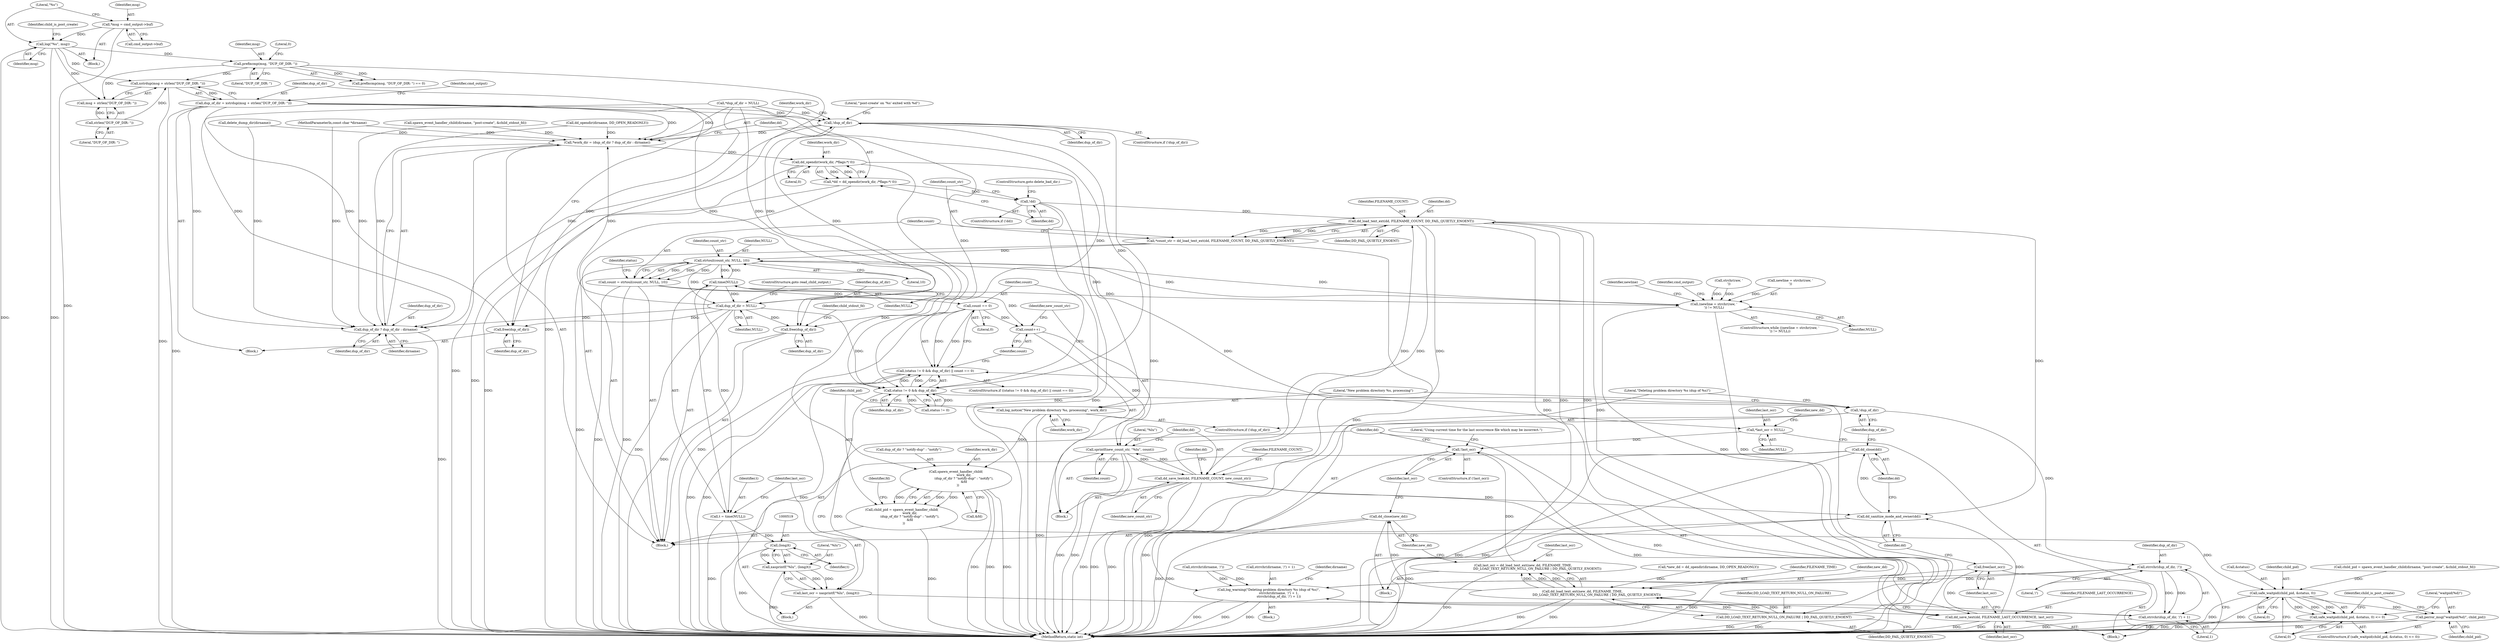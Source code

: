 digraph "0_abrt_8939398b82006ba1fec4ed491339fc075f43fc7c_0@API" {
"1000355" [label="(Call,xstrdup(msg + strlen(\"DUP_OF_DIR: \")))"];
"1000346" [label="(Call,prefixcmp(msg, \"DUP_OF_DIR: \"))"];
"1000339" [label="(Call,log(\"%s\", msg))"];
"1000334" [label="(Call,*msg = cmd_output->buf)"];
"1000358" [label="(Call,strlen(\"DUP_OF_DIR: \"))"];
"1000353" [label="(Call,dup_of_dir = xstrdup(msg + strlen(\"DUP_OF_DIR: \")))"];
"1000351" [label="(Call,free(dup_of_dir))"];
"1000405" [label="(Call,!dup_of_dir)"];
"1000415" [label="(Call,*work_dir = (dup_of_dir ? dup_of_dir : dirname))"];
"1000424" [label="(Call,dd_opendir(work_dir, /*flags:*/ 0))"];
"1000422" [label="(Call,*dd = dd_opendir(work_dir, /*flags:*/ 0))"];
"1000428" [label="(Call,!dd)"];
"1000434" [label="(Call,dd_load_text_ext(dd, FILENAME_COUNT, DD_FAIL_QUIETLY_ENOENT))"];
"1000432" [label="(Call,*count_str = dd_load_text_ext(dd, FILENAME_COUNT, DD_FAIL_QUIETLY_ENOENT))"];
"1000441" [label="(Call,strtoul(count_str, NULL, 10))"];
"1000318" [label="(Call,(newline = strchr(raw, '\n')) != NULL)"];
"1000439" [label="(Call,count = strtoul(count_str, NULL, 10))"];
"1000452" [label="(Call,count == 0)"];
"1000446" [label="(Call,(status != 0 && dup_of_dir) || count == 0)"];
"1000456" [label="(Call,count++)"];
"1000459" [label="(Call,sprintf(new_count_str, \"%lu\", count))"];
"1000463" [label="(Call,dd_save_text(dd, FILENAME_COUNT, new_count_str))"];
"1000521" [label="(Call,dd_save_text(dd, FILENAME_LAST_OCCURRENCE, last_ocr))"];
"1000525" [label="(Call,free(last_ocr))"];
"1000527" [label="(Call,dd_sanitize_mode_and_owner(dd))"];
"1000529" [label="(Call,dd_close(dd))"];
"1000483" [label="(Call,*last_ocr = NULL)"];
"1000504" [label="(Call,!last_ocr)"];
"1000512" [label="(Call,time(NULL))"];
"1000510" [label="(Call,t = time(NULL))"];
"1000518" [label="(Call,(long)t)"];
"1000516" [label="(Call,xasprintf(\"%lu\", (long)t))"];
"1000514" [label="(Call,last_ocr = xasprintf(\"%lu\", (long)t))"];
"1000574" [label="(Call,dup_of_dir = NULL)"];
"1000417" [label="(Call,dup_of_dir ? dup_of_dir : dirname)"];
"1000447" [label="(Call,status != 0 && dup_of_dir)"];
"1000532" [label="(Call,!dup_of_dir)"];
"1000547" [label="(Call,strrchr(dup_of_dir, '/'))"];
"1000539" [label="(Call,log_warning(\"Deleting problem directory %s (dup of %s)\",\n                    strrchr(dirname, '/') + 1,\n                    strrchr(dup_of_dir, '/') + 1))"];
"1000546" [label="(Call,strrchr(dup_of_dir, '/') + 1)"];
"1000587" [label="(Call,free(dup_of_dir))"];
"1000494" [label="(Call,DD_LOAD_TEXT_RETURN_NULL_ON_FAILURE | DD_FAIL_QUIETLY_ENOENT)"];
"1000491" [label="(Call,dd_load_text_ext(new_dd, FILENAME_TIME,\n                            DD_LOAD_TEXT_RETURN_NULL_ON_FAILURE | DD_FAIL_QUIETLY_ENOENT))"];
"1000489" [label="(Call,last_ocr = dd_load_text_ext(new_dd, FILENAME_TIME,\n                            DD_LOAD_TEXT_RETURN_NULL_ON_FAILURE | DD_FAIL_QUIETLY_ENOENT))"];
"1000497" [label="(Call,dd_close(new_dd))"];
"1000534" [label="(Call,log_notice(\"New problem directory %s, processing\", work_dir))"];
"1000556" [label="(Call,spawn_event_handler_child(\n                work_dir,\n                (dup_of_dir ? \"notify-dup\" : \"notify\"),\n                &fd\n    ))"];
"1000554" [label="(Call,child_pid = spawn_event_handler_child(\n                work_dir,\n                (dup_of_dir ? \"notify-dup\" : \"notify\"),\n                &fd\n    ))"];
"1000376" [label="(Call,safe_waitpid(child_pid, &status, 0))"];
"1000375" [label="(Call,safe_waitpid(child_pid, &status, 0) <= 0)"];
"1000382" [label="(Call,perror_msg(\"waitpid(%d)\", child_pid))"];
"1000440" [label="(Identifier,count)"];
"1000429" [label="(Identifier,dd)"];
"1000471" [label="(Identifier,dd)"];
"1000445" [label="(ControlStructure,if ((status != 0 && dup_of_dir) || count == 0))"];
"1000347" [label="(Identifier,msg)"];
"1000437" [label="(Identifier,DD_FAIL_QUIETLY_ENOENT)"];
"1000447" [label="(Call,status != 0 && dup_of_dir)"];
"1000349" [label="(Literal,0)"];
"1000514" [label="(Call,last_ocr = xasprintf(\"%lu\", (long)t))"];
"1000419" [label="(Identifier,dup_of_dir)"];
"1000558" [label="(Call,dup_of_dir ? \"notify-dup\" : \"notify\")"];
"1000530" [label="(Identifier,dd)"];
"1000531" [label="(ControlStructure,if (!dup_of_dir))"];
"1000452" [label="(Call,count == 0)"];
"1000435" [label="(Identifier,dd)"];
"1000495" [label="(Identifier,DD_LOAD_TEXT_RETURN_NULL_ON_FAILURE)"];
"1000464" [label="(Identifier,dd)"];
"1000510" [label="(Call,t = time(NULL))"];
"1000550" [label="(Literal,1)"];
"1000417" [label="(Call,dup_of_dir ? dup_of_dir : dirname)"];
"1000453" [label="(Identifier,count)"];
"1000577" [label="(ControlStructure,goto read_child_output;)"];
"1000404" [label="(ControlStructure,if (!dup_of_dir))"];
"1000513" [label="(Identifier,NULL)"];
"1000354" [label="(Identifier,dup_of_dir)"];
"1000590" [label="(Identifier,child_stdout_fd)"];
"1000423" [label="(Identifier,dd)"];
"1000442" [label="(Identifier,count_str)"];
"1000433" [label="(Identifier,count_str)"];
"1000528" [label="(Identifier,dd)"];
"1000351" [label="(Call,free(dup_of_dir))"];
"1000444" [label="(Literal,10)"];
"1000336" [label="(Call,cmd_output->buf)"];
"1000335" [label="(Identifier,msg)"];
"1000533" [label="(Identifier,dup_of_dir)"];
"1000588" [label="(Identifier,dup_of_dir)"];
"1000529" [label="(Call,dd_close(dd))"];
"1000489" [label="(Call,last_ocr = dd_load_text_ext(new_dd, FILENAME_TIME,\n                            DD_LOAD_TEXT_RETURN_NULL_ON_FAILURE | DD_FAIL_QUIETLY_ENOENT))"];
"1000522" [label="(Identifier,dd)"];
"1000593" [label="(MethodReturn,static int)"];
"1000345" [label="(Call,prefixcmp(msg, \"DUP_OF_DIR: \") == 0)"];
"1000565" [label="(Identifier,fd)"];
"1000268" [label="(Call,spawn_event_handler_child(dirname, \"post-create\", &child_stdout_fd))"];
"1000383" [label="(Literal,\"waitpid(%d)\")"];
"1000353" [label="(Call,dup_of_dir = xstrdup(msg + strlen(\"DUP_OF_DIR: \")))"];
"1000462" [label="(Identifier,count)"];
"1000524" [label="(Identifier,last_ocr)"];
"1000574" [label="(Call,dup_of_dir = NULL)"];
"1000475" [label="(Block,)"];
"1000339" [label="(Call,log(\"%s\", msg))"];
"1000532" [label="(Call,!dup_of_dir)"];
"1000477" [label="(Call,*new_dd = dd_opendir(dirname, DD_OPEN_READONLY))"];
"1000493" [label="(Identifier,FILENAME_TIME)"];
"1000546" [label="(Call,strrchr(dup_of_dir, '/') + 1)"];
"1000430" [label="(ControlStructure,goto delete_bad_dir;)"];
"1000575" [label="(Identifier,dup_of_dir)"];
"1000548" [label="(Identifier,dup_of_dir)"];
"1000425" [label="(Identifier,work_dir)"];
"1000460" [label="(Identifier,new_count_str)"];
"1000378" [label="(Call,&status)"];
"1000135" [label="(Block,)"];
"1000505" [label="(Identifier,last_ocr)"];
"1000525" [label="(Call,free(last_ocr))"];
"1000355" [label="(Call,xstrdup(msg + strlen(\"DUP_OF_DIR: \")))"];
"1000427" [label="(ControlStructure,if (!dd))"];
"1000555" [label="(Identifier,child_pid)"];
"1000521" [label="(Call,dd_save_text(dd, FILENAME_LAST_OCCURRENCE, last_ocr))"];
"1000520" [label="(Identifier,t)"];
"1000556" [label="(Call,spawn_event_handler_child(\n                work_dir,\n                (dup_of_dir ? \"notify-dup\" : \"notify\"),\n                &fd\n    ))"];
"1000328" [label="(Identifier,newline)"];
"1000382" [label="(Call,perror_msg(\"waitpid(%d)\", child_pid))"];
"1000448" [label="(Call,status != 0)"];
"1000516" [label="(Call,xasprintf(\"%lu\", (long)t))"];
"1000527" [label="(Call,dd_sanitize_mode_and_owner(dd))"];
"1000538" [label="(Block,)"];
"1000409" [label="(Literal,\"'post-create' on '%s' exited with %d\")"];
"1000547" [label="(Call,strrchr(dup_of_dir, '/'))"];
"1000334" [label="(Call,*msg = cmd_output->buf)"];
"1000526" [label="(Identifier,last_ocr)"];
"1000348" [label="(Literal,\"DUP_OF_DIR: \")"];
"1000317" [label="(ControlStructure,while ((newline = strchr(raw, '\n')) != NULL))"];
"1000485" [label="(Identifier,NULL)"];
"1000490" [label="(Identifier,last_ocr)"];
"1000557" [label="(Identifier,work_dir)"];
"1000368" [label="(Identifier,cmd_output)"];
"1000496" [label="(Identifier,DD_FAIL_QUIETLY_ENOENT)"];
"1000483" [label="(Call,*last_ocr = NULL)"];
"1000536" [label="(Identifier,work_dir)"];
"1000377" [label="(Identifier,child_pid)"];
"1000540" [label="(Literal,\"Deleting problem directory %s (dup of %s)\")"];
"1000492" [label="(Identifier,new_dd)"];
"1000134" [label="(MethodParameterIn,const char *dirname)"];
"1000535" [label="(Literal,\"New problem directory %s, processing\")"];
"1000512" [label="(Call,time(NULL))"];
"1000465" [label="(Identifier,FILENAME_COUNT)"];
"1000497" [label="(Call,dd_close(new_dd))"];
"1000375" [label="(Call,safe_waitpid(child_pid, &status, 0) <= 0)"];
"1000420" [label="(Identifier,dirname)"];
"1000376" [label="(Call,safe_waitpid(child_pid, &status, 0))"];
"1000498" [label="(Identifier,new_dd)"];
"1000484" [label="(Identifier,last_ocr)"];
"1000549" [label="(Literal,'/')"];
"1000504" [label="(Call,!last_ocr)"];
"1000506" [label="(Block,)"];
"1000454" [label="(Literal,0)"];
"1000387" [label="(Identifier,child_is_post_create)"];
"1000384" [label="(Identifier,child_pid)"];
"1000318" [label="(Call,(newline = strchr(raw, '\n')) != NULL)"];
"1000461" [label="(Literal,\"%lu\")"];
"1000415" [label="(Call,*work_dir = (dup_of_dir ? dup_of_dir : dirname))"];
"1000443" [label="(Identifier,NULL)"];
"1000321" [label="(Call,strchr(raw, '\n'))"];
"1000446" [label="(Call,(status != 0 && dup_of_dir) || count == 0)"];
"1000539" [label="(Call,log_warning(\"Deleting problem directory %s (dup of %s)\",\n                    strrchr(dirname, '/') + 1,\n                    strrchr(dup_of_dir, '/') + 1))"];
"1000491" [label="(Call,dd_load_text_ext(new_dd, FILENAME_TIME,\n                            DD_LOAD_TEXT_RETURN_NULL_ON_FAILURE | DD_FAIL_QUIETLY_ENOENT))"];
"1000479" [label="(Call,dd_opendir(dirname, DD_OPEN_READONLY))"];
"1000463" [label="(Call,dd_save_text(dd, FILENAME_COUNT, new_count_str))"];
"1000325" [label="(Block,)"];
"1000416" [label="(Identifier,work_dir)"];
"1000487" [label="(Identifier,new_dd)"];
"1000508" [label="(Literal,\"Using current time for the last occurrence file which may be incorrect.\")"];
"1000405" [label="(Call,!dup_of_dir)"];
"1000426" [label="(Literal,0)"];
"1000441" [label="(Call,strtoul(count_str, NULL, 10))"];
"1000523" [label="(Identifier,FILENAME_LAST_OCCURRENCE)"];
"1000436" [label="(Identifier,FILENAME_COUNT)"];
"1000324" [label="(Identifier,NULL)"];
"1000466" [label="(Identifier,new_count_str)"];
"1000380" [label="(Literal,0)"];
"1000451" [label="(Identifier,dup_of_dir)"];
"1000449" [label="(Identifier,status)"];
"1000381" [label="(Literal,0)"];
"1000358" [label="(Call,strlen(\"DUP_OF_DIR: \"))"];
"1000356" [label="(Call,msg + strlen(\"DUP_OF_DIR: \"))"];
"1000432" [label="(Call,*count_str = dd_load_text_ext(dd, FILENAME_COUNT, DD_FAIL_QUIETLY_ENOENT))"];
"1000374" [label="(ControlStructure,if (safe_waitpid(child_pid, &status, 0) <= 0))"];
"1000406" [label="(Identifier,dup_of_dir)"];
"1000459" [label="(Call,sprintf(new_count_str, \"%lu\", count))"];
"1000554" [label="(Call,child_pid = spawn_event_handler_child(\n                work_dir,\n                (dup_of_dir ? \"notify-dup\" : \"notify\"),\n                &fd\n    ))"];
"1000517" [label="(Literal,\"%lu\")"];
"1000541" [label="(Call,strrchr(dirname, '/') + 1)"];
"1000552" [label="(Identifier,dirname)"];
"1000274" [label="(Call,*dup_of_dir = NULL)"];
"1000428" [label="(Call,!dd)"];
"1000503" [label="(ControlStructure,if (!last_ocr))"];
"1000418" [label="(Identifier,dup_of_dir)"];
"1000542" [label="(Call,strrchr(dirname, '/'))"];
"1000456" [label="(Call,count++)"];
"1000455" [label="(Block,)"];
"1000515" [label="(Identifier,last_ocr)"];
"1000439" [label="(Call,count = strtoul(count_str, NULL, 10))"];
"1000341" [label="(Identifier,msg)"];
"1000340" [label="(Literal,\"%s\")"];
"1000518" [label="(Call,(long)t)"];
"1000350" [label="(Block,)"];
"1000457" [label="(Identifier,count)"];
"1000266" [label="(Call,child_pid = spawn_event_handler_child(dirname, \"post-create\", &child_stdout_fd))"];
"1000424" [label="(Call,dd_opendir(work_dir, /*flags:*/ 0))"];
"1000359" [label="(Literal,\"DUP_OF_DIR: \")"];
"1000534" [label="(Call,log_notice(\"New problem directory %s, processing\", work_dir))"];
"1000576" [label="(Identifier,NULL)"];
"1000551" [label="(Call,delete_dump_dir(dirname))"];
"1000488" [label="(Block,)"];
"1000511" [label="(Identifier,t)"];
"1000422" [label="(Call,*dd = dd_opendir(work_dir, /*flags:*/ 0))"];
"1000319" [label="(Call,newline = strchr(raw, '\n'))"];
"1000352" [label="(Identifier,dup_of_dir)"];
"1000346" [label="(Call,prefixcmp(msg, \"DUP_OF_DIR: \"))"];
"1000361" [label="(Identifier,cmd_output)"];
"1000494" [label="(Call,DD_LOAD_TEXT_RETURN_NULL_ON_FAILURE | DD_FAIL_QUIETLY_ENOENT)"];
"1000562" [label="(Call,&fd)"];
"1000587" [label="(Call,free(dup_of_dir))"];
"1000434" [label="(Call,dd_load_text_ext(dd, FILENAME_COUNT, DD_FAIL_QUIETLY_ENOENT))"];
"1000344" [label="(Identifier,child_is_post_create)"];
"1000355" -> "1000353"  [label="AST: "];
"1000355" -> "1000356"  [label="CFG: "];
"1000356" -> "1000355"  [label="AST: "];
"1000353" -> "1000355"  [label="CFG: "];
"1000355" -> "1000593"  [label="DDG: "];
"1000355" -> "1000353"  [label="DDG: "];
"1000346" -> "1000355"  [label="DDG: "];
"1000339" -> "1000355"  [label="DDG: "];
"1000358" -> "1000355"  [label="DDG: "];
"1000346" -> "1000345"  [label="AST: "];
"1000346" -> "1000348"  [label="CFG: "];
"1000347" -> "1000346"  [label="AST: "];
"1000348" -> "1000346"  [label="AST: "];
"1000349" -> "1000346"  [label="CFG: "];
"1000346" -> "1000593"  [label="DDG: "];
"1000346" -> "1000345"  [label="DDG: "];
"1000346" -> "1000345"  [label="DDG: "];
"1000339" -> "1000346"  [label="DDG: "];
"1000346" -> "1000356"  [label="DDG: "];
"1000339" -> "1000325"  [label="AST: "];
"1000339" -> "1000341"  [label="CFG: "];
"1000340" -> "1000339"  [label="AST: "];
"1000341" -> "1000339"  [label="AST: "];
"1000344" -> "1000339"  [label="CFG: "];
"1000339" -> "1000593"  [label="DDG: "];
"1000339" -> "1000593"  [label="DDG: "];
"1000334" -> "1000339"  [label="DDG: "];
"1000339" -> "1000356"  [label="DDG: "];
"1000334" -> "1000325"  [label="AST: "];
"1000334" -> "1000336"  [label="CFG: "];
"1000335" -> "1000334"  [label="AST: "];
"1000336" -> "1000334"  [label="AST: "];
"1000340" -> "1000334"  [label="CFG: "];
"1000334" -> "1000593"  [label="DDG: "];
"1000358" -> "1000356"  [label="AST: "];
"1000358" -> "1000359"  [label="CFG: "];
"1000359" -> "1000358"  [label="AST: "];
"1000356" -> "1000358"  [label="CFG: "];
"1000358" -> "1000356"  [label="DDG: "];
"1000353" -> "1000350"  [label="AST: "];
"1000354" -> "1000353"  [label="AST: "];
"1000361" -> "1000353"  [label="CFG: "];
"1000353" -> "1000593"  [label="DDG: "];
"1000353" -> "1000351"  [label="DDG: "];
"1000353" -> "1000405"  [label="DDG: "];
"1000353" -> "1000415"  [label="DDG: "];
"1000353" -> "1000417"  [label="DDG: "];
"1000353" -> "1000447"  [label="DDG: "];
"1000353" -> "1000587"  [label="DDG: "];
"1000351" -> "1000350"  [label="AST: "];
"1000351" -> "1000352"  [label="CFG: "];
"1000352" -> "1000351"  [label="AST: "];
"1000354" -> "1000351"  [label="CFG: "];
"1000574" -> "1000351"  [label="DDG: "];
"1000274" -> "1000351"  [label="DDG: "];
"1000405" -> "1000404"  [label="AST: "];
"1000405" -> "1000406"  [label="CFG: "];
"1000406" -> "1000405"  [label="AST: "];
"1000409" -> "1000405"  [label="CFG: "];
"1000416" -> "1000405"  [label="CFG: "];
"1000405" -> "1000593"  [label="DDG: "];
"1000574" -> "1000405"  [label="DDG: "];
"1000274" -> "1000405"  [label="DDG: "];
"1000405" -> "1000415"  [label="DDG: "];
"1000405" -> "1000417"  [label="DDG: "];
"1000405" -> "1000447"  [label="DDG: "];
"1000405" -> "1000587"  [label="DDG: "];
"1000415" -> "1000135"  [label="AST: "];
"1000415" -> "1000417"  [label="CFG: "];
"1000416" -> "1000415"  [label="AST: "];
"1000417" -> "1000415"  [label="AST: "];
"1000423" -> "1000415"  [label="CFG: "];
"1000415" -> "1000593"  [label="DDG: "];
"1000574" -> "1000415"  [label="DDG: "];
"1000274" -> "1000415"  [label="DDG: "];
"1000268" -> "1000415"  [label="DDG: "];
"1000479" -> "1000415"  [label="DDG: "];
"1000551" -> "1000415"  [label="DDG: "];
"1000134" -> "1000415"  [label="DDG: "];
"1000415" -> "1000424"  [label="DDG: "];
"1000424" -> "1000422"  [label="AST: "];
"1000424" -> "1000426"  [label="CFG: "];
"1000425" -> "1000424"  [label="AST: "];
"1000426" -> "1000424"  [label="AST: "];
"1000422" -> "1000424"  [label="CFG: "];
"1000424" -> "1000593"  [label="DDG: "];
"1000424" -> "1000422"  [label="DDG: "];
"1000424" -> "1000422"  [label="DDG: "];
"1000424" -> "1000534"  [label="DDG: "];
"1000424" -> "1000556"  [label="DDG: "];
"1000422" -> "1000135"  [label="AST: "];
"1000423" -> "1000422"  [label="AST: "];
"1000429" -> "1000422"  [label="CFG: "];
"1000422" -> "1000593"  [label="DDG: "];
"1000422" -> "1000428"  [label="DDG: "];
"1000428" -> "1000427"  [label="AST: "];
"1000428" -> "1000429"  [label="CFG: "];
"1000429" -> "1000428"  [label="AST: "];
"1000430" -> "1000428"  [label="CFG: "];
"1000433" -> "1000428"  [label="CFG: "];
"1000428" -> "1000593"  [label="DDG: "];
"1000428" -> "1000593"  [label="DDG: "];
"1000428" -> "1000434"  [label="DDG: "];
"1000434" -> "1000432"  [label="AST: "];
"1000434" -> "1000437"  [label="CFG: "];
"1000435" -> "1000434"  [label="AST: "];
"1000436" -> "1000434"  [label="AST: "];
"1000437" -> "1000434"  [label="AST: "];
"1000432" -> "1000434"  [label="CFG: "];
"1000434" -> "1000593"  [label="DDG: "];
"1000434" -> "1000593"  [label="DDG: "];
"1000434" -> "1000432"  [label="DDG: "];
"1000434" -> "1000432"  [label="DDG: "];
"1000434" -> "1000432"  [label="DDG: "];
"1000463" -> "1000434"  [label="DDG: "];
"1000494" -> "1000434"  [label="DDG: "];
"1000434" -> "1000463"  [label="DDG: "];
"1000434" -> "1000463"  [label="DDG: "];
"1000434" -> "1000494"  [label="DDG: "];
"1000434" -> "1000527"  [label="DDG: "];
"1000432" -> "1000135"  [label="AST: "];
"1000433" -> "1000432"  [label="AST: "];
"1000440" -> "1000432"  [label="CFG: "];
"1000432" -> "1000593"  [label="DDG: "];
"1000432" -> "1000441"  [label="DDG: "];
"1000441" -> "1000439"  [label="AST: "];
"1000441" -> "1000444"  [label="CFG: "];
"1000442" -> "1000441"  [label="AST: "];
"1000443" -> "1000441"  [label="AST: "];
"1000444" -> "1000441"  [label="AST: "];
"1000439" -> "1000441"  [label="CFG: "];
"1000441" -> "1000593"  [label="DDG: "];
"1000441" -> "1000318"  [label="DDG: "];
"1000441" -> "1000439"  [label="DDG: "];
"1000441" -> "1000439"  [label="DDG: "];
"1000441" -> "1000439"  [label="DDG: "];
"1000318" -> "1000441"  [label="DDG: "];
"1000512" -> "1000441"  [label="DDG: "];
"1000441" -> "1000483"  [label="DDG: "];
"1000441" -> "1000512"  [label="DDG: "];
"1000441" -> "1000574"  [label="DDG: "];
"1000318" -> "1000317"  [label="AST: "];
"1000318" -> "1000324"  [label="CFG: "];
"1000319" -> "1000318"  [label="AST: "];
"1000324" -> "1000318"  [label="AST: "];
"1000328" -> "1000318"  [label="CFG: "];
"1000368" -> "1000318"  [label="CFG: "];
"1000318" -> "1000593"  [label="DDG: "];
"1000318" -> "1000593"  [label="DDG: "];
"1000319" -> "1000318"  [label="DDG: "];
"1000321" -> "1000318"  [label="DDG: "];
"1000321" -> "1000318"  [label="DDG: "];
"1000512" -> "1000318"  [label="DDG: "];
"1000439" -> "1000135"  [label="AST: "];
"1000440" -> "1000439"  [label="AST: "];
"1000449" -> "1000439"  [label="CFG: "];
"1000439" -> "1000593"  [label="DDG: "];
"1000439" -> "1000593"  [label="DDG: "];
"1000439" -> "1000452"  [label="DDG: "];
"1000439" -> "1000456"  [label="DDG: "];
"1000452" -> "1000446"  [label="AST: "];
"1000452" -> "1000454"  [label="CFG: "];
"1000453" -> "1000452"  [label="AST: "];
"1000454" -> "1000452"  [label="AST: "];
"1000446" -> "1000452"  [label="CFG: "];
"1000452" -> "1000593"  [label="DDG: "];
"1000452" -> "1000446"  [label="DDG: "];
"1000452" -> "1000446"  [label="DDG: "];
"1000452" -> "1000456"  [label="DDG: "];
"1000446" -> "1000445"  [label="AST: "];
"1000446" -> "1000447"  [label="CFG: "];
"1000447" -> "1000446"  [label="AST: "];
"1000457" -> "1000446"  [label="CFG: "];
"1000528" -> "1000446"  [label="CFG: "];
"1000446" -> "1000593"  [label="DDG: "];
"1000446" -> "1000593"  [label="DDG: "];
"1000446" -> "1000593"  [label="DDG: "];
"1000447" -> "1000446"  [label="DDG: "];
"1000447" -> "1000446"  [label="DDG: "];
"1000456" -> "1000455"  [label="AST: "];
"1000456" -> "1000457"  [label="CFG: "];
"1000457" -> "1000456"  [label="AST: "];
"1000460" -> "1000456"  [label="CFG: "];
"1000456" -> "1000459"  [label="DDG: "];
"1000459" -> "1000455"  [label="AST: "];
"1000459" -> "1000462"  [label="CFG: "];
"1000460" -> "1000459"  [label="AST: "];
"1000461" -> "1000459"  [label="AST: "];
"1000462" -> "1000459"  [label="AST: "];
"1000464" -> "1000459"  [label="CFG: "];
"1000459" -> "1000593"  [label="DDG: "];
"1000459" -> "1000593"  [label="DDG: "];
"1000463" -> "1000459"  [label="DDG: "];
"1000459" -> "1000463"  [label="DDG: "];
"1000463" -> "1000455"  [label="AST: "];
"1000463" -> "1000466"  [label="CFG: "];
"1000464" -> "1000463"  [label="AST: "];
"1000465" -> "1000463"  [label="AST: "];
"1000466" -> "1000463"  [label="AST: "];
"1000471" -> "1000463"  [label="CFG: "];
"1000463" -> "1000593"  [label="DDG: "];
"1000463" -> "1000593"  [label="DDG: "];
"1000463" -> "1000593"  [label="DDG: "];
"1000463" -> "1000521"  [label="DDG: "];
"1000463" -> "1000527"  [label="DDG: "];
"1000521" -> "1000475"  [label="AST: "];
"1000521" -> "1000524"  [label="CFG: "];
"1000522" -> "1000521"  [label="AST: "];
"1000523" -> "1000521"  [label="AST: "];
"1000524" -> "1000521"  [label="AST: "];
"1000526" -> "1000521"  [label="CFG: "];
"1000521" -> "1000593"  [label="DDG: "];
"1000521" -> "1000593"  [label="DDG: "];
"1000514" -> "1000521"  [label="DDG: "];
"1000504" -> "1000521"  [label="DDG: "];
"1000521" -> "1000525"  [label="DDG: "];
"1000521" -> "1000527"  [label="DDG: "];
"1000525" -> "1000475"  [label="AST: "];
"1000525" -> "1000526"  [label="CFG: "];
"1000526" -> "1000525"  [label="AST: "];
"1000528" -> "1000525"  [label="CFG: "];
"1000525" -> "1000593"  [label="DDG: "];
"1000527" -> "1000135"  [label="AST: "];
"1000527" -> "1000528"  [label="CFG: "];
"1000528" -> "1000527"  [label="AST: "];
"1000530" -> "1000527"  [label="CFG: "];
"1000527" -> "1000593"  [label="DDG: "];
"1000527" -> "1000529"  [label="DDG: "];
"1000529" -> "1000135"  [label="AST: "];
"1000529" -> "1000530"  [label="CFG: "];
"1000530" -> "1000529"  [label="AST: "];
"1000533" -> "1000529"  [label="CFG: "];
"1000529" -> "1000593"  [label="DDG: "];
"1000529" -> "1000593"  [label="DDG: "];
"1000483" -> "1000475"  [label="AST: "];
"1000483" -> "1000485"  [label="CFG: "];
"1000484" -> "1000483"  [label="AST: "];
"1000485" -> "1000483"  [label="AST: "];
"1000487" -> "1000483"  [label="CFG: "];
"1000483" -> "1000504"  [label="DDG: "];
"1000504" -> "1000503"  [label="AST: "];
"1000504" -> "1000505"  [label="CFG: "];
"1000505" -> "1000504"  [label="AST: "];
"1000508" -> "1000504"  [label="CFG: "];
"1000522" -> "1000504"  [label="CFG: "];
"1000504" -> "1000593"  [label="DDG: "];
"1000489" -> "1000504"  [label="DDG: "];
"1000512" -> "1000510"  [label="AST: "];
"1000512" -> "1000513"  [label="CFG: "];
"1000513" -> "1000512"  [label="AST: "];
"1000510" -> "1000512"  [label="CFG: "];
"1000512" -> "1000510"  [label="DDG: "];
"1000512" -> "1000574"  [label="DDG: "];
"1000510" -> "1000506"  [label="AST: "];
"1000511" -> "1000510"  [label="AST: "];
"1000515" -> "1000510"  [label="CFG: "];
"1000510" -> "1000593"  [label="DDG: "];
"1000510" -> "1000518"  [label="DDG: "];
"1000518" -> "1000516"  [label="AST: "];
"1000518" -> "1000520"  [label="CFG: "];
"1000519" -> "1000518"  [label="AST: "];
"1000520" -> "1000518"  [label="AST: "];
"1000516" -> "1000518"  [label="CFG: "];
"1000518" -> "1000593"  [label="DDG: "];
"1000518" -> "1000516"  [label="DDG: "];
"1000516" -> "1000514"  [label="AST: "];
"1000517" -> "1000516"  [label="AST: "];
"1000514" -> "1000516"  [label="CFG: "];
"1000516" -> "1000593"  [label="DDG: "];
"1000516" -> "1000514"  [label="DDG: "];
"1000516" -> "1000514"  [label="DDG: "];
"1000514" -> "1000506"  [label="AST: "];
"1000515" -> "1000514"  [label="AST: "];
"1000522" -> "1000514"  [label="CFG: "];
"1000514" -> "1000593"  [label="DDG: "];
"1000574" -> "1000135"  [label="AST: "];
"1000574" -> "1000576"  [label="CFG: "];
"1000575" -> "1000574"  [label="AST: "];
"1000576" -> "1000574"  [label="AST: "];
"1000577" -> "1000574"  [label="CFG: "];
"1000574" -> "1000593"  [label="DDG: "];
"1000574" -> "1000417"  [label="DDG: "];
"1000574" -> "1000447"  [label="DDG: "];
"1000574" -> "1000587"  [label="DDG: "];
"1000417" -> "1000419"  [label="CFG: "];
"1000417" -> "1000420"  [label="CFG: "];
"1000418" -> "1000417"  [label="AST: "];
"1000419" -> "1000417"  [label="AST: "];
"1000420" -> "1000417"  [label="AST: "];
"1000417" -> "1000593"  [label="DDG: "];
"1000274" -> "1000417"  [label="DDG: "];
"1000268" -> "1000417"  [label="DDG: "];
"1000479" -> "1000417"  [label="DDG: "];
"1000551" -> "1000417"  [label="DDG: "];
"1000134" -> "1000417"  [label="DDG: "];
"1000447" -> "1000448"  [label="CFG: "];
"1000447" -> "1000451"  [label="CFG: "];
"1000448" -> "1000447"  [label="AST: "];
"1000451" -> "1000447"  [label="AST: "];
"1000453" -> "1000447"  [label="CFG: "];
"1000447" -> "1000593"  [label="DDG: "];
"1000448" -> "1000447"  [label="DDG: "];
"1000448" -> "1000447"  [label="DDG: "];
"1000274" -> "1000447"  [label="DDG: "];
"1000447" -> "1000532"  [label="DDG: "];
"1000532" -> "1000531"  [label="AST: "];
"1000532" -> "1000533"  [label="CFG: "];
"1000533" -> "1000532"  [label="AST: "];
"1000535" -> "1000532"  [label="CFG: "];
"1000540" -> "1000532"  [label="CFG: "];
"1000532" -> "1000593"  [label="DDG: "];
"1000532" -> "1000547"  [label="DDG: "];
"1000547" -> "1000546"  [label="AST: "];
"1000547" -> "1000549"  [label="CFG: "];
"1000548" -> "1000547"  [label="AST: "];
"1000549" -> "1000547"  [label="AST: "];
"1000550" -> "1000547"  [label="CFG: "];
"1000547" -> "1000539"  [label="DDG: "];
"1000547" -> "1000539"  [label="DDG: "];
"1000547" -> "1000546"  [label="DDG: "];
"1000547" -> "1000546"  [label="DDG: "];
"1000539" -> "1000538"  [label="AST: "];
"1000539" -> "1000546"  [label="CFG: "];
"1000540" -> "1000539"  [label="AST: "];
"1000541" -> "1000539"  [label="AST: "];
"1000546" -> "1000539"  [label="AST: "];
"1000552" -> "1000539"  [label="CFG: "];
"1000539" -> "1000593"  [label="DDG: "];
"1000539" -> "1000593"  [label="DDG: "];
"1000539" -> "1000593"  [label="DDG: "];
"1000542" -> "1000539"  [label="DDG: "];
"1000542" -> "1000539"  [label="DDG: "];
"1000546" -> "1000550"  [label="CFG: "];
"1000550" -> "1000546"  [label="AST: "];
"1000546" -> "1000593"  [label="DDG: "];
"1000587" -> "1000135"  [label="AST: "];
"1000587" -> "1000588"  [label="CFG: "];
"1000588" -> "1000587"  [label="AST: "];
"1000590" -> "1000587"  [label="CFG: "];
"1000587" -> "1000593"  [label="DDG: "];
"1000274" -> "1000587"  [label="DDG: "];
"1000494" -> "1000491"  [label="AST: "];
"1000494" -> "1000496"  [label="CFG: "];
"1000495" -> "1000494"  [label="AST: "];
"1000496" -> "1000494"  [label="AST: "];
"1000491" -> "1000494"  [label="CFG: "];
"1000494" -> "1000593"  [label="DDG: "];
"1000494" -> "1000593"  [label="DDG: "];
"1000494" -> "1000491"  [label="DDG: "];
"1000494" -> "1000491"  [label="DDG: "];
"1000491" -> "1000489"  [label="AST: "];
"1000492" -> "1000491"  [label="AST: "];
"1000493" -> "1000491"  [label="AST: "];
"1000489" -> "1000491"  [label="CFG: "];
"1000491" -> "1000593"  [label="DDG: "];
"1000491" -> "1000593"  [label="DDG: "];
"1000491" -> "1000489"  [label="DDG: "];
"1000491" -> "1000489"  [label="DDG: "];
"1000491" -> "1000489"  [label="DDG: "];
"1000477" -> "1000491"  [label="DDG: "];
"1000491" -> "1000497"  [label="DDG: "];
"1000489" -> "1000488"  [label="AST: "];
"1000490" -> "1000489"  [label="AST: "];
"1000498" -> "1000489"  [label="CFG: "];
"1000489" -> "1000593"  [label="DDG: "];
"1000497" -> "1000488"  [label="AST: "];
"1000497" -> "1000498"  [label="CFG: "];
"1000498" -> "1000497"  [label="AST: "];
"1000505" -> "1000497"  [label="CFG: "];
"1000497" -> "1000593"  [label="DDG: "];
"1000497" -> "1000593"  [label="DDG: "];
"1000534" -> "1000531"  [label="AST: "];
"1000534" -> "1000536"  [label="CFG: "];
"1000535" -> "1000534"  [label="AST: "];
"1000536" -> "1000534"  [label="AST: "];
"1000555" -> "1000534"  [label="CFG: "];
"1000534" -> "1000593"  [label="DDG: "];
"1000534" -> "1000556"  [label="DDG: "];
"1000556" -> "1000554"  [label="AST: "];
"1000556" -> "1000562"  [label="CFG: "];
"1000557" -> "1000556"  [label="AST: "];
"1000558" -> "1000556"  [label="AST: "];
"1000562" -> "1000556"  [label="AST: "];
"1000554" -> "1000556"  [label="CFG: "];
"1000556" -> "1000593"  [label="DDG: "];
"1000556" -> "1000593"  [label="DDG: "];
"1000556" -> "1000593"  [label="DDG: "];
"1000556" -> "1000554"  [label="DDG: "];
"1000556" -> "1000554"  [label="DDG: "];
"1000556" -> "1000554"  [label="DDG: "];
"1000554" -> "1000135"  [label="AST: "];
"1000555" -> "1000554"  [label="AST: "];
"1000565" -> "1000554"  [label="CFG: "];
"1000554" -> "1000593"  [label="DDG: "];
"1000554" -> "1000376"  [label="DDG: "];
"1000376" -> "1000375"  [label="AST: "];
"1000376" -> "1000380"  [label="CFG: "];
"1000377" -> "1000376"  [label="AST: "];
"1000378" -> "1000376"  [label="AST: "];
"1000380" -> "1000376"  [label="AST: "];
"1000381" -> "1000376"  [label="CFG: "];
"1000376" -> "1000593"  [label="DDG: "];
"1000376" -> "1000593"  [label="DDG: "];
"1000376" -> "1000375"  [label="DDG: "];
"1000376" -> "1000375"  [label="DDG: "];
"1000376" -> "1000375"  [label="DDG: "];
"1000266" -> "1000376"  [label="DDG: "];
"1000376" -> "1000382"  [label="DDG: "];
"1000375" -> "1000374"  [label="AST: "];
"1000375" -> "1000381"  [label="CFG: "];
"1000381" -> "1000375"  [label="AST: "];
"1000383" -> "1000375"  [label="CFG: "];
"1000387" -> "1000375"  [label="CFG: "];
"1000375" -> "1000593"  [label="DDG: "];
"1000375" -> "1000593"  [label="DDG: "];
"1000382" -> "1000374"  [label="AST: "];
"1000382" -> "1000384"  [label="CFG: "];
"1000383" -> "1000382"  [label="AST: "];
"1000384" -> "1000382"  [label="AST: "];
"1000387" -> "1000382"  [label="CFG: "];
"1000382" -> "1000593"  [label="DDG: "];
"1000382" -> "1000593"  [label="DDG: "];
}
